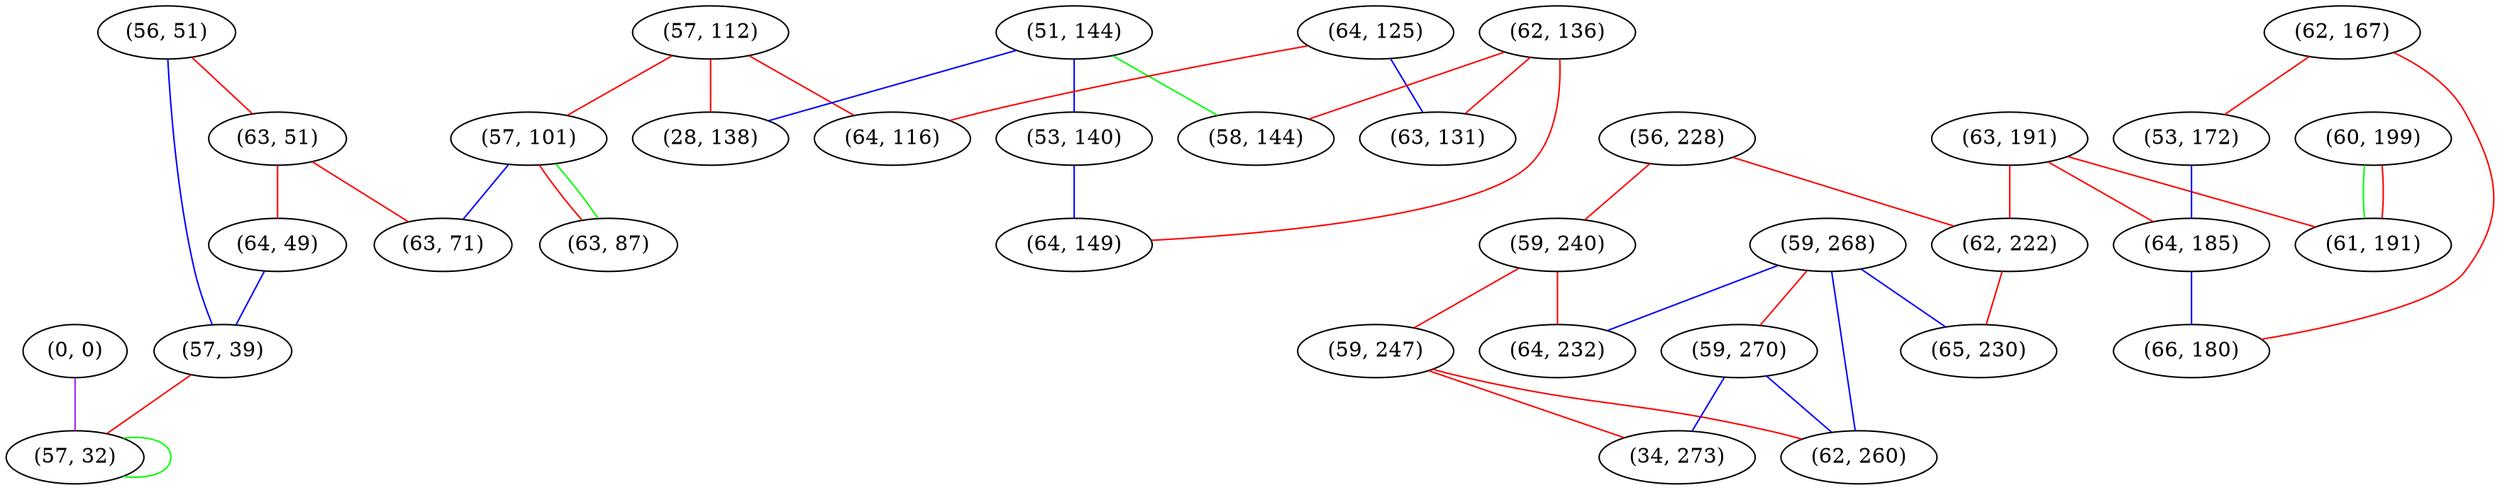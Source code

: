 graph "" {
"(57, 112)";
"(51, 144)";
"(57, 101)";
"(59, 268)";
"(56, 51)";
"(56, 228)";
"(64, 125)";
"(62, 136)";
"(59, 240)";
"(63, 51)";
"(58, 144)";
"(60, 199)";
"(64, 232)";
"(62, 167)";
"(63, 191)";
"(59, 247)";
"(0, 0)";
"(63, 71)";
"(59, 270)";
"(28, 138)";
"(64, 49)";
"(62, 222)";
"(53, 140)";
"(57, 39)";
"(53, 172)";
"(64, 149)";
"(64, 116)";
"(64, 185)";
"(62, 260)";
"(61, 191)";
"(66, 180)";
"(57, 32)";
"(65, 230)";
"(63, 87)";
"(63, 131)";
"(34, 273)";
"(57, 112)" -- "(57, 101)"  [color=red, key=0, weight=1];
"(57, 112)" -- "(28, 138)"  [color=red, key=0, weight=1];
"(57, 112)" -- "(64, 116)"  [color=red, key=0, weight=1];
"(51, 144)" -- "(58, 144)"  [color=green, key=0, weight=2];
"(51, 144)" -- "(53, 140)"  [color=blue, key=0, weight=3];
"(51, 144)" -- "(28, 138)"  [color=blue, key=0, weight=3];
"(57, 101)" -- "(63, 87)"  [color=red, key=0, weight=1];
"(57, 101)" -- "(63, 87)"  [color=green, key=1, weight=2];
"(57, 101)" -- "(63, 71)"  [color=blue, key=0, weight=3];
"(59, 268)" -- "(62, 260)"  [color=blue, key=0, weight=3];
"(59, 268)" -- "(64, 232)"  [color=blue, key=0, weight=3];
"(59, 268)" -- "(65, 230)"  [color=blue, key=0, weight=3];
"(59, 268)" -- "(59, 270)"  [color=red, key=0, weight=1];
"(56, 51)" -- "(63, 51)"  [color=red, key=0, weight=1];
"(56, 51)" -- "(57, 39)"  [color=blue, key=0, weight=3];
"(56, 228)" -- "(59, 240)"  [color=red, key=0, weight=1];
"(56, 228)" -- "(62, 222)"  [color=red, key=0, weight=1];
"(64, 125)" -- "(63, 131)"  [color=blue, key=0, weight=3];
"(64, 125)" -- "(64, 116)"  [color=red, key=0, weight=1];
"(62, 136)" -- "(58, 144)"  [color=red, key=0, weight=1];
"(62, 136)" -- "(64, 149)"  [color=red, key=0, weight=1];
"(62, 136)" -- "(63, 131)"  [color=red, key=0, weight=1];
"(59, 240)" -- "(59, 247)"  [color=red, key=0, weight=1];
"(59, 240)" -- "(64, 232)"  [color=red, key=0, weight=1];
"(63, 51)" -- "(64, 49)"  [color=red, key=0, weight=1];
"(63, 51)" -- "(63, 71)"  [color=red, key=0, weight=1];
"(60, 199)" -- "(61, 191)"  [color=green, key=0, weight=2];
"(60, 199)" -- "(61, 191)"  [color=red, key=1, weight=1];
"(62, 167)" -- "(53, 172)"  [color=red, key=0, weight=1];
"(62, 167)" -- "(66, 180)"  [color=red, key=0, weight=1];
"(63, 191)" -- "(64, 185)"  [color=red, key=0, weight=1];
"(63, 191)" -- "(61, 191)"  [color=red, key=0, weight=1];
"(63, 191)" -- "(62, 222)"  [color=red, key=0, weight=1];
"(59, 247)" -- "(62, 260)"  [color=red, key=0, weight=1];
"(59, 247)" -- "(34, 273)"  [color=red, key=0, weight=1];
"(0, 0)" -- "(57, 32)"  [color=purple, key=0, weight=4];
"(59, 270)" -- "(62, 260)"  [color=blue, key=0, weight=3];
"(59, 270)" -- "(34, 273)"  [color=blue, key=0, weight=3];
"(64, 49)" -- "(57, 39)"  [color=blue, key=0, weight=3];
"(62, 222)" -- "(65, 230)"  [color=red, key=0, weight=1];
"(53, 140)" -- "(64, 149)"  [color=blue, key=0, weight=3];
"(57, 39)" -- "(57, 32)"  [color=red, key=0, weight=1];
"(53, 172)" -- "(64, 185)"  [color=blue, key=0, weight=3];
"(64, 185)" -- "(66, 180)"  [color=blue, key=0, weight=3];
"(57, 32)" -- "(57, 32)"  [color=green, key=0, weight=2];
}
